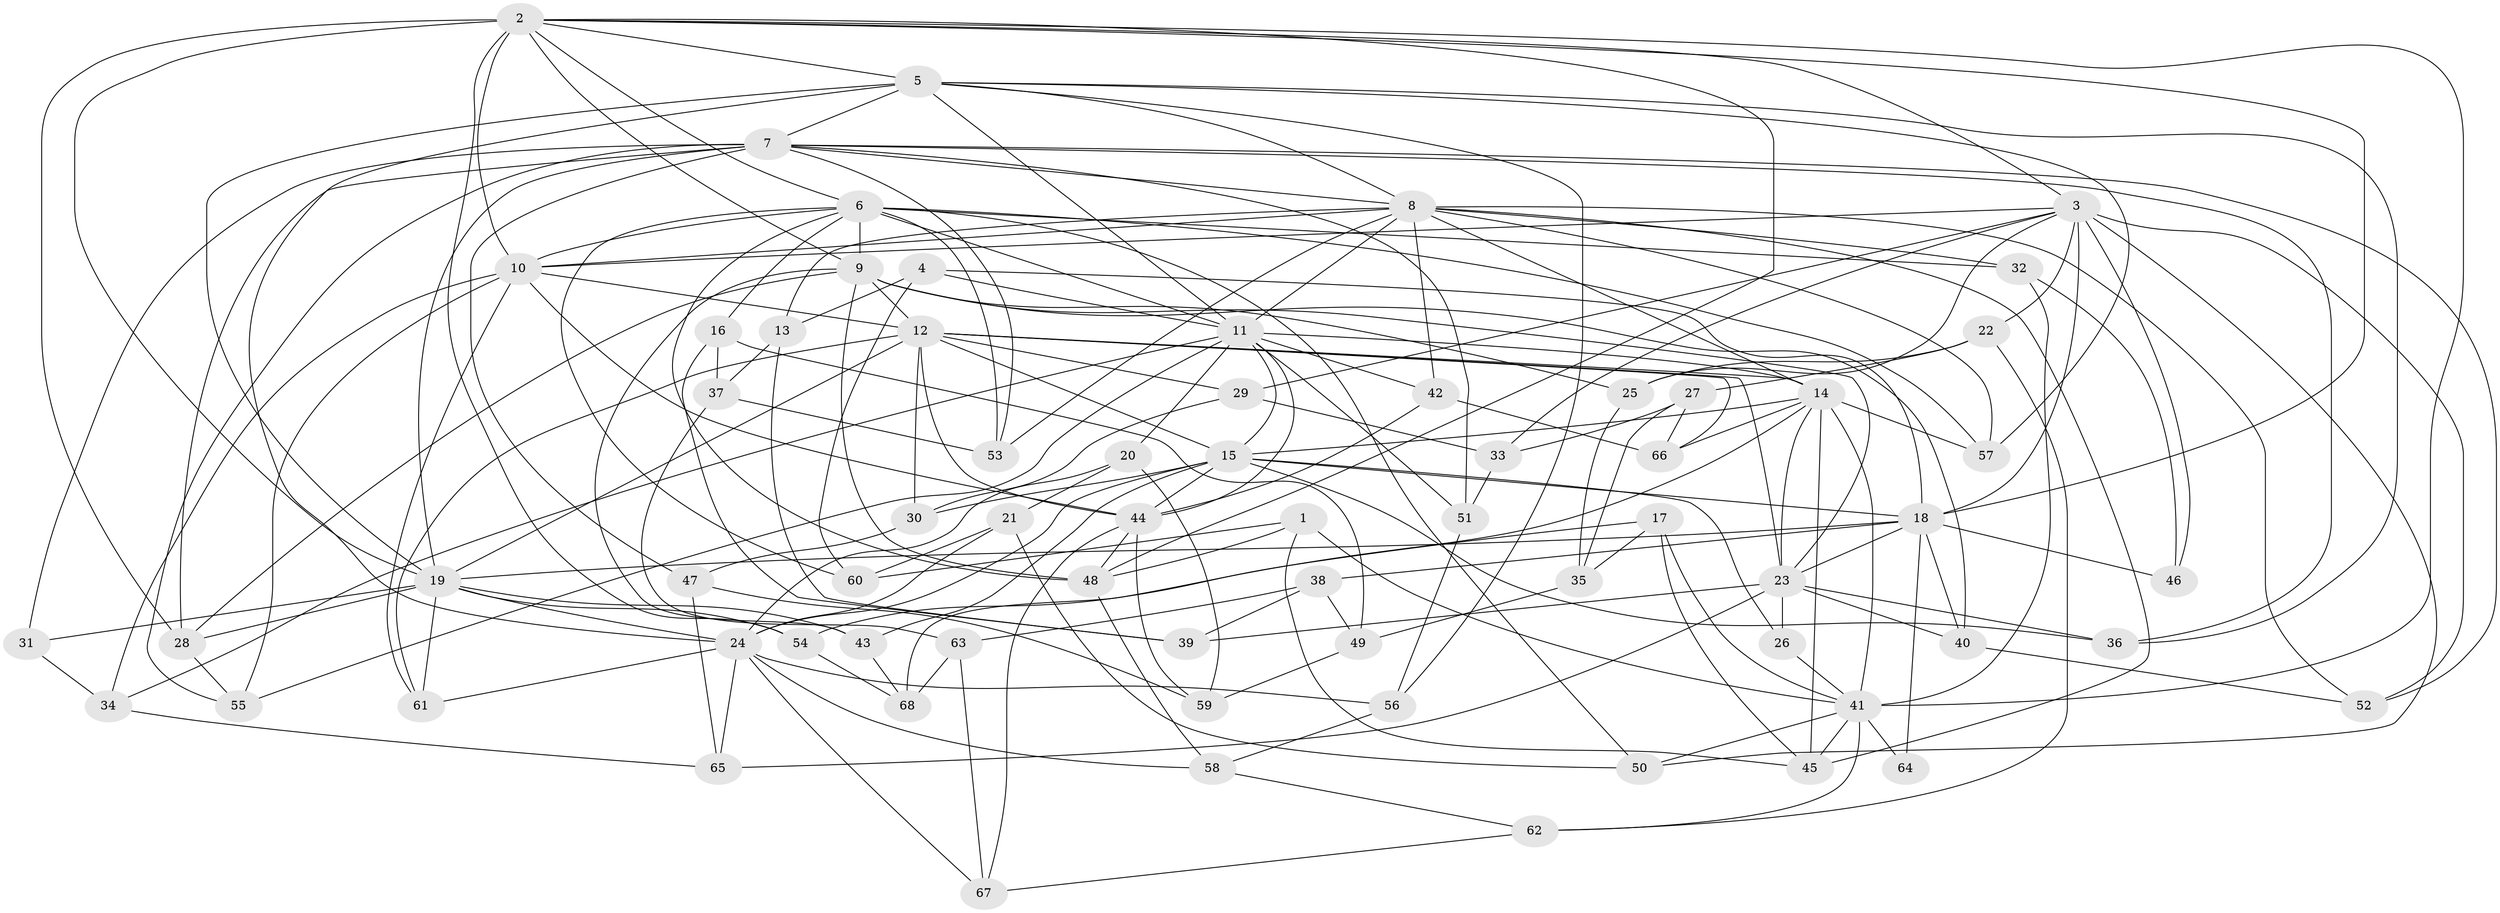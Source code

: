 // original degree distribution, {4: 1.0}
// Generated by graph-tools (version 1.1) at 2025/38/03/09/25 02:38:01]
// undirected, 68 vertices, 191 edges
graph export_dot {
graph [start="1"]
  node [color=gray90,style=filled];
  1;
  2;
  3;
  4;
  5;
  6;
  7;
  8;
  9;
  10;
  11;
  12;
  13;
  14;
  15;
  16;
  17;
  18;
  19;
  20;
  21;
  22;
  23;
  24;
  25;
  26;
  27;
  28;
  29;
  30;
  31;
  32;
  33;
  34;
  35;
  36;
  37;
  38;
  39;
  40;
  41;
  42;
  43;
  44;
  45;
  46;
  47;
  48;
  49;
  50;
  51;
  52;
  53;
  54;
  55;
  56;
  57;
  58;
  59;
  60;
  61;
  62;
  63;
  64;
  65;
  66;
  67;
  68;
  1 -- 41 [weight=1.0];
  1 -- 45 [weight=1.0];
  1 -- 48 [weight=1.0];
  1 -- 60 [weight=1.0];
  2 -- 3 [weight=1.0];
  2 -- 5 [weight=1.0];
  2 -- 6 [weight=1.0];
  2 -- 9 [weight=1.0];
  2 -- 10 [weight=1.0];
  2 -- 18 [weight=1.0];
  2 -- 19 [weight=1.0];
  2 -- 28 [weight=2.0];
  2 -- 41 [weight=1.0];
  2 -- 48 [weight=1.0];
  2 -- 54 [weight=1.0];
  3 -- 10 [weight=1.0];
  3 -- 18 [weight=1.0];
  3 -- 22 [weight=1.0];
  3 -- 25 [weight=1.0];
  3 -- 29 [weight=1.0];
  3 -- 33 [weight=1.0];
  3 -- 46 [weight=1.0];
  3 -- 50 [weight=1.0];
  3 -- 52 [weight=1.0];
  4 -- 11 [weight=1.0];
  4 -- 13 [weight=1.0];
  4 -- 18 [weight=1.0];
  4 -- 60 [weight=1.0];
  5 -- 7 [weight=1.0];
  5 -- 8 [weight=1.0];
  5 -- 11 [weight=1.0];
  5 -- 19 [weight=2.0];
  5 -- 24 [weight=1.0];
  5 -- 36 [weight=1.0];
  5 -- 56 [weight=1.0];
  5 -- 57 [weight=1.0];
  6 -- 9 [weight=2.0];
  6 -- 10 [weight=1.0];
  6 -- 11 [weight=1.0];
  6 -- 16 [weight=1.0];
  6 -- 32 [weight=1.0];
  6 -- 48 [weight=1.0];
  6 -- 50 [weight=1.0];
  6 -- 53 [weight=1.0];
  6 -- 57 [weight=1.0];
  6 -- 60 [weight=1.0];
  7 -- 8 [weight=1.0];
  7 -- 19 [weight=1.0];
  7 -- 28 [weight=1.0];
  7 -- 31 [weight=2.0];
  7 -- 36 [weight=1.0];
  7 -- 47 [weight=1.0];
  7 -- 51 [weight=1.0];
  7 -- 52 [weight=1.0];
  7 -- 53 [weight=1.0];
  7 -- 55 [weight=1.0];
  8 -- 10 [weight=1.0];
  8 -- 11 [weight=1.0];
  8 -- 13 [weight=1.0];
  8 -- 14 [weight=1.0];
  8 -- 32 [weight=1.0];
  8 -- 42 [weight=1.0];
  8 -- 45 [weight=1.0];
  8 -- 52 [weight=1.0];
  8 -- 53 [weight=1.0];
  8 -- 57 [weight=1.0];
  9 -- 12 [weight=1.0];
  9 -- 23 [weight=1.0];
  9 -- 25 [weight=1.0];
  9 -- 28 [weight=1.0];
  9 -- 40 [weight=1.0];
  9 -- 43 [weight=1.0];
  9 -- 48 [weight=1.0];
  10 -- 12 [weight=2.0];
  10 -- 34 [weight=1.0];
  10 -- 44 [weight=1.0];
  10 -- 55 [weight=1.0];
  10 -- 61 [weight=1.0];
  11 -- 14 [weight=1.0];
  11 -- 15 [weight=1.0];
  11 -- 20 [weight=1.0];
  11 -- 34 [weight=1.0];
  11 -- 42 [weight=1.0];
  11 -- 44 [weight=1.0];
  11 -- 51 [weight=1.0];
  11 -- 55 [weight=1.0];
  12 -- 14 [weight=1.0];
  12 -- 15 [weight=1.0];
  12 -- 19 [weight=1.0];
  12 -- 23 [weight=1.0];
  12 -- 29 [weight=1.0];
  12 -- 30 [weight=1.0];
  12 -- 44 [weight=1.0];
  12 -- 61 [weight=1.0];
  12 -- 66 [weight=1.0];
  13 -- 37 [weight=1.0];
  13 -- 39 [weight=1.0];
  14 -- 15 [weight=1.0];
  14 -- 23 [weight=1.0];
  14 -- 41 [weight=1.0];
  14 -- 45 [weight=1.0];
  14 -- 57 [weight=1.0];
  14 -- 66 [weight=1.0];
  14 -- 68 [weight=1.0];
  15 -- 18 [weight=1.0];
  15 -- 24 [weight=1.0];
  15 -- 26 [weight=1.0];
  15 -- 30 [weight=1.0];
  15 -- 36 [weight=1.0];
  15 -- 43 [weight=1.0];
  15 -- 44 [weight=1.0];
  16 -- 37 [weight=1.0];
  16 -- 39 [weight=1.0];
  16 -- 49 [weight=1.0];
  17 -- 35 [weight=1.0];
  17 -- 41 [weight=1.0];
  17 -- 45 [weight=1.0];
  17 -- 54 [weight=1.0];
  18 -- 19 [weight=1.0];
  18 -- 23 [weight=1.0];
  18 -- 38 [weight=1.0];
  18 -- 40 [weight=1.0];
  18 -- 46 [weight=2.0];
  18 -- 64 [weight=2.0];
  19 -- 24 [weight=1.0];
  19 -- 28 [weight=1.0];
  19 -- 31 [weight=1.0];
  19 -- 43 [weight=1.0];
  19 -- 54 [weight=1.0];
  19 -- 61 [weight=1.0];
  20 -- 21 [weight=1.0];
  20 -- 24 [weight=1.0];
  20 -- 59 [weight=1.0];
  21 -- 24 [weight=1.0];
  21 -- 50 [weight=1.0];
  21 -- 60 [weight=1.0];
  22 -- 25 [weight=1.0];
  22 -- 27 [weight=1.0];
  22 -- 62 [weight=1.0];
  23 -- 26 [weight=2.0];
  23 -- 36 [weight=1.0];
  23 -- 39 [weight=1.0];
  23 -- 40 [weight=1.0];
  23 -- 65 [weight=1.0];
  24 -- 56 [weight=1.0];
  24 -- 58 [weight=1.0];
  24 -- 61 [weight=1.0];
  24 -- 65 [weight=1.0];
  24 -- 67 [weight=1.0];
  25 -- 35 [weight=1.0];
  26 -- 41 [weight=1.0];
  27 -- 33 [weight=1.0];
  27 -- 35 [weight=1.0];
  27 -- 66 [weight=1.0];
  28 -- 55 [weight=1.0];
  29 -- 30 [weight=1.0];
  29 -- 33 [weight=1.0];
  30 -- 47 [weight=1.0];
  31 -- 34 [weight=1.0];
  32 -- 41 [weight=1.0];
  32 -- 46 [weight=1.0];
  33 -- 51 [weight=1.0];
  34 -- 65 [weight=1.0];
  35 -- 49 [weight=1.0];
  37 -- 53 [weight=1.0];
  37 -- 63 [weight=1.0];
  38 -- 39 [weight=1.0];
  38 -- 49 [weight=1.0];
  38 -- 63 [weight=1.0];
  40 -- 52 [weight=1.0];
  41 -- 45 [weight=2.0];
  41 -- 50 [weight=1.0];
  41 -- 62 [weight=1.0];
  41 -- 64 [weight=2.0];
  42 -- 44 [weight=1.0];
  42 -- 66 [weight=1.0];
  43 -- 68 [weight=1.0];
  44 -- 48 [weight=1.0];
  44 -- 59 [weight=1.0];
  44 -- 67 [weight=1.0];
  47 -- 59 [weight=1.0];
  47 -- 65 [weight=1.0];
  48 -- 58 [weight=1.0];
  49 -- 59 [weight=1.0];
  51 -- 56 [weight=1.0];
  54 -- 68 [weight=1.0];
  56 -- 58 [weight=1.0];
  58 -- 62 [weight=1.0];
  62 -- 67 [weight=1.0];
  63 -- 67 [weight=1.0];
  63 -- 68 [weight=1.0];
}
